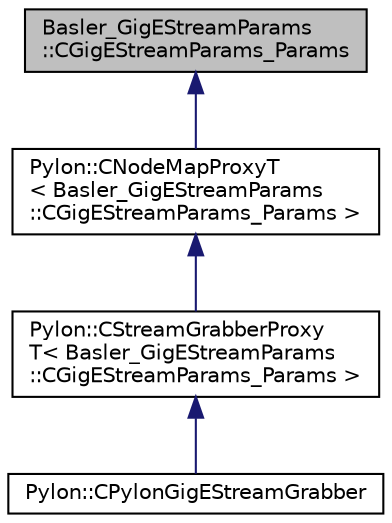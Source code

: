 digraph "Basler_GigEStreamParams::CGigEStreamParams_Params"
{
  edge [fontname="Helvetica",fontsize="10",labelfontname="Helvetica",labelfontsize="10"];
  node [fontname="Helvetica",fontsize="10",shape=record];
  Node1 [label="Basler_GigEStreamParams\l::CGigEStreamParams_Params",height=0.2,width=0.4,color="black", fillcolor="grey75", style="filled", fontcolor="black"];
  Node1 -> Node2 [dir="back",color="midnightblue",fontsize="10",style="solid",fontname="Helvetica"];
  Node2 [label="Pylon::CNodeMapProxyT\l\< Basler_GigEStreamParams\l::CGigEStreamParams_Params \>",height=0.2,width=0.4,color="black", fillcolor="white", style="filled",URL="$class_pylon_1_1_c_node_map_proxy_t.html"];
  Node2 -> Node3 [dir="back",color="midnightblue",fontsize="10",style="solid",fontname="Helvetica"];
  Node3 [label="Pylon::CStreamGrabberProxy\lT\< Basler_GigEStreamParams\l::CGigEStreamParams_Params \>",height=0.2,width=0.4,color="black", fillcolor="white", style="filled",URL="$class_pylon_1_1_c_stream_grabber_proxy_t.html"];
  Node3 -> Node4 [dir="back",color="midnightblue",fontsize="10",style="solid",fontname="Helvetica"];
  Node4 [label="Pylon::CPylonGigEStreamGrabber",height=0.2,width=0.4,color="black", fillcolor="white", style="filled",URL="$class_pylon_1_1_c_pylon_gig_e_stream_grabber.html",tooltip="Low Level API: Class for pylon GigE Vision cameras providing access to stream grabber related methods..."];
}
